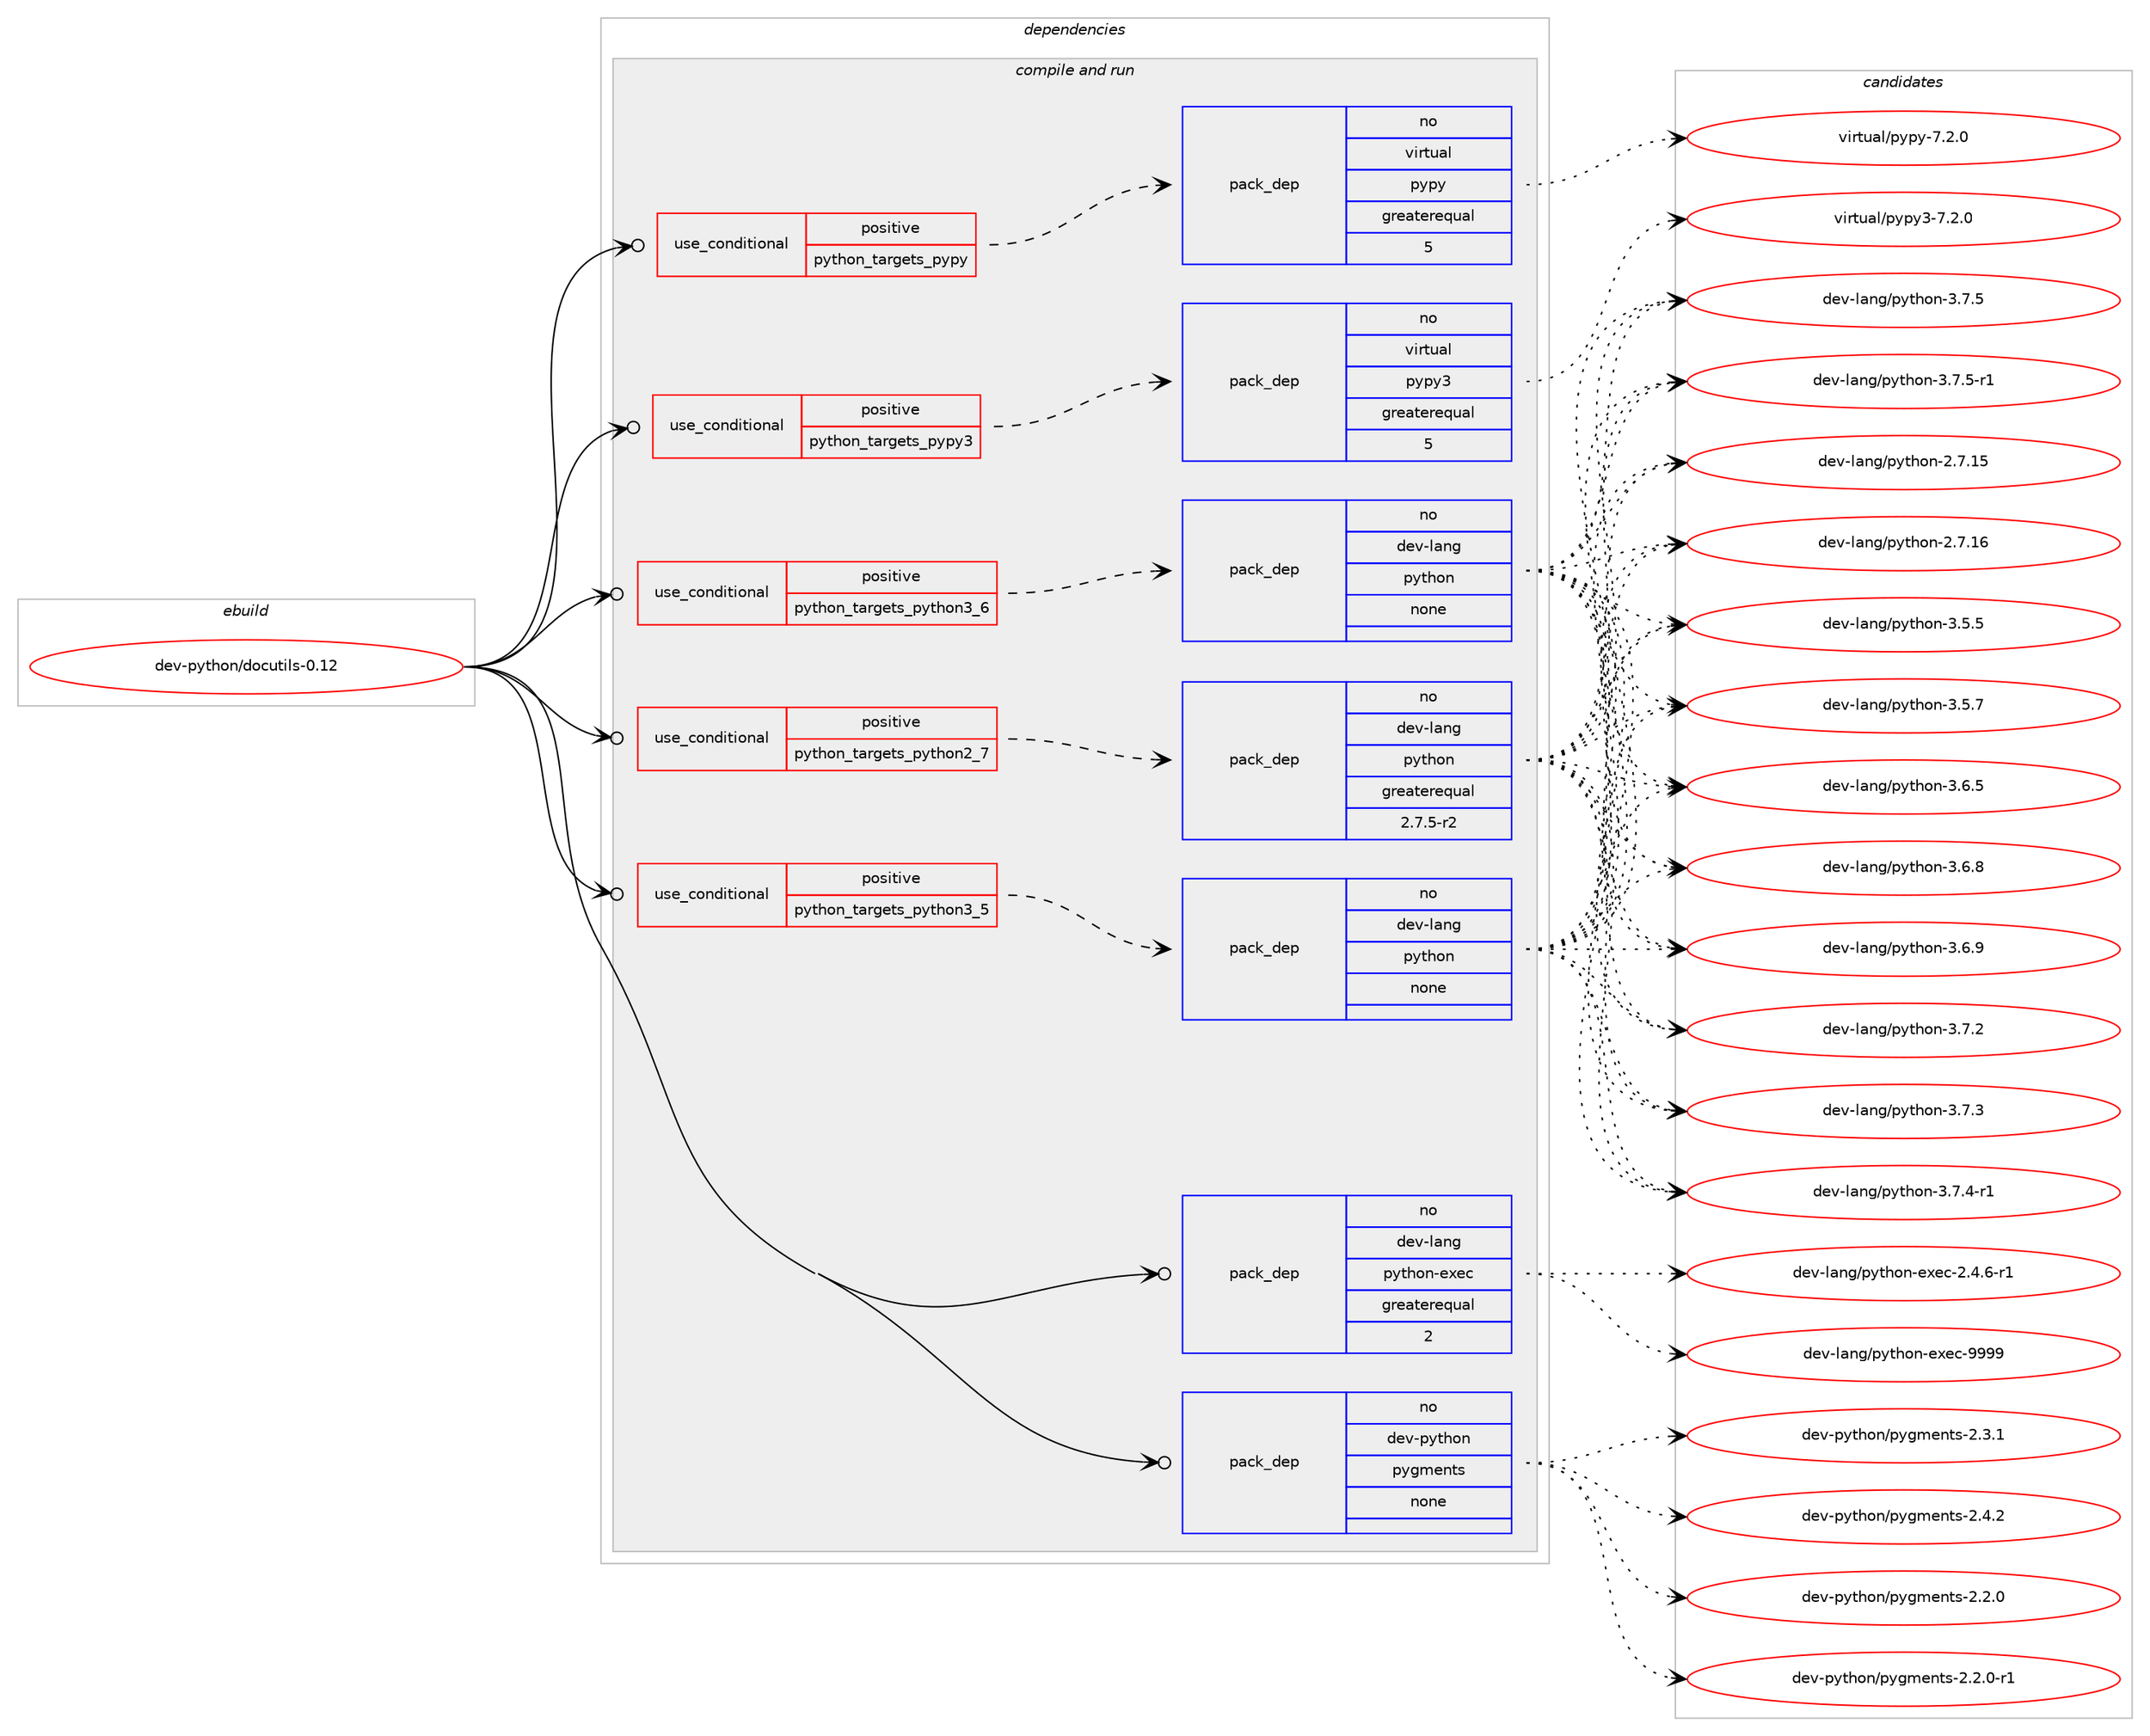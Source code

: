 digraph prolog {

# *************
# Graph options
# *************

newrank=true;
concentrate=true;
compound=true;
graph [rankdir=LR,fontname=Helvetica,fontsize=10,ranksep=1.5];#, ranksep=2.5, nodesep=0.2];
edge  [arrowhead=vee];
node  [fontname=Helvetica,fontsize=10];

# **********
# The ebuild
# **********

subgraph cluster_leftcol {
color=gray;
rank=same;
label=<<i>ebuild</i>>;
id [label="dev-python/docutils-0.12", color=red, width=4, href="../dev-python/docutils-0.12.svg"];
}

# ****************
# The dependencies
# ****************

subgraph cluster_midcol {
color=gray;
label=<<i>dependencies</i>>;
subgraph cluster_compile {
fillcolor="#eeeeee";
style=filled;
label=<<i>compile</i>>;
}
subgraph cluster_compileandrun {
fillcolor="#eeeeee";
style=filled;
label=<<i>compile and run</i>>;
subgraph cond138755 {
dependency602621 [label=<<TABLE BORDER="0" CELLBORDER="1" CELLSPACING="0" CELLPADDING="4"><TR><TD ROWSPAN="3" CELLPADDING="10">use_conditional</TD></TR><TR><TD>positive</TD></TR><TR><TD>python_targets_pypy</TD></TR></TABLE>>, shape=none, color=red];
subgraph pack452072 {
dependency602622 [label=<<TABLE BORDER="0" CELLBORDER="1" CELLSPACING="0" CELLPADDING="4" WIDTH="220"><TR><TD ROWSPAN="6" CELLPADDING="30">pack_dep</TD></TR><TR><TD WIDTH="110">no</TD></TR><TR><TD>virtual</TD></TR><TR><TD>pypy</TD></TR><TR><TD>greaterequal</TD></TR><TR><TD>5</TD></TR></TABLE>>, shape=none, color=blue];
}
dependency602621:e -> dependency602622:w [weight=20,style="dashed",arrowhead="vee"];
}
id:e -> dependency602621:w [weight=20,style="solid",arrowhead="odotvee"];
subgraph cond138756 {
dependency602623 [label=<<TABLE BORDER="0" CELLBORDER="1" CELLSPACING="0" CELLPADDING="4"><TR><TD ROWSPAN="3" CELLPADDING="10">use_conditional</TD></TR><TR><TD>positive</TD></TR><TR><TD>python_targets_pypy3</TD></TR></TABLE>>, shape=none, color=red];
subgraph pack452073 {
dependency602624 [label=<<TABLE BORDER="0" CELLBORDER="1" CELLSPACING="0" CELLPADDING="4" WIDTH="220"><TR><TD ROWSPAN="6" CELLPADDING="30">pack_dep</TD></TR><TR><TD WIDTH="110">no</TD></TR><TR><TD>virtual</TD></TR><TR><TD>pypy3</TD></TR><TR><TD>greaterequal</TD></TR><TR><TD>5</TD></TR></TABLE>>, shape=none, color=blue];
}
dependency602623:e -> dependency602624:w [weight=20,style="dashed",arrowhead="vee"];
}
id:e -> dependency602623:w [weight=20,style="solid",arrowhead="odotvee"];
subgraph cond138757 {
dependency602625 [label=<<TABLE BORDER="0" CELLBORDER="1" CELLSPACING="0" CELLPADDING="4"><TR><TD ROWSPAN="3" CELLPADDING="10">use_conditional</TD></TR><TR><TD>positive</TD></TR><TR><TD>python_targets_python2_7</TD></TR></TABLE>>, shape=none, color=red];
subgraph pack452074 {
dependency602626 [label=<<TABLE BORDER="0" CELLBORDER="1" CELLSPACING="0" CELLPADDING="4" WIDTH="220"><TR><TD ROWSPAN="6" CELLPADDING="30">pack_dep</TD></TR><TR><TD WIDTH="110">no</TD></TR><TR><TD>dev-lang</TD></TR><TR><TD>python</TD></TR><TR><TD>greaterequal</TD></TR><TR><TD>2.7.5-r2</TD></TR></TABLE>>, shape=none, color=blue];
}
dependency602625:e -> dependency602626:w [weight=20,style="dashed",arrowhead="vee"];
}
id:e -> dependency602625:w [weight=20,style="solid",arrowhead="odotvee"];
subgraph cond138758 {
dependency602627 [label=<<TABLE BORDER="0" CELLBORDER="1" CELLSPACING="0" CELLPADDING="4"><TR><TD ROWSPAN="3" CELLPADDING="10">use_conditional</TD></TR><TR><TD>positive</TD></TR><TR><TD>python_targets_python3_5</TD></TR></TABLE>>, shape=none, color=red];
subgraph pack452075 {
dependency602628 [label=<<TABLE BORDER="0" CELLBORDER="1" CELLSPACING="0" CELLPADDING="4" WIDTH="220"><TR><TD ROWSPAN="6" CELLPADDING="30">pack_dep</TD></TR><TR><TD WIDTH="110">no</TD></TR><TR><TD>dev-lang</TD></TR><TR><TD>python</TD></TR><TR><TD>none</TD></TR><TR><TD></TD></TR></TABLE>>, shape=none, color=blue];
}
dependency602627:e -> dependency602628:w [weight=20,style="dashed",arrowhead="vee"];
}
id:e -> dependency602627:w [weight=20,style="solid",arrowhead="odotvee"];
subgraph cond138759 {
dependency602629 [label=<<TABLE BORDER="0" CELLBORDER="1" CELLSPACING="0" CELLPADDING="4"><TR><TD ROWSPAN="3" CELLPADDING="10">use_conditional</TD></TR><TR><TD>positive</TD></TR><TR><TD>python_targets_python3_6</TD></TR></TABLE>>, shape=none, color=red];
subgraph pack452076 {
dependency602630 [label=<<TABLE BORDER="0" CELLBORDER="1" CELLSPACING="0" CELLPADDING="4" WIDTH="220"><TR><TD ROWSPAN="6" CELLPADDING="30">pack_dep</TD></TR><TR><TD WIDTH="110">no</TD></TR><TR><TD>dev-lang</TD></TR><TR><TD>python</TD></TR><TR><TD>none</TD></TR><TR><TD></TD></TR></TABLE>>, shape=none, color=blue];
}
dependency602629:e -> dependency602630:w [weight=20,style="dashed",arrowhead="vee"];
}
id:e -> dependency602629:w [weight=20,style="solid",arrowhead="odotvee"];
subgraph pack452077 {
dependency602631 [label=<<TABLE BORDER="0" CELLBORDER="1" CELLSPACING="0" CELLPADDING="4" WIDTH="220"><TR><TD ROWSPAN="6" CELLPADDING="30">pack_dep</TD></TR><TR><TD WIDTH="110">no</TD></TR><TR><TD>dev-lang</TD></TR><TR><TD>python-exec</TD></TR><TR><TD>greaterequal</TD></TR><TR><TD>2</TD></TR></TABLE>>, shape=none, color=blue];
}
id:e -> dependency602631:w [weight=20,style="solid",arrowhead="odotvee"];
subgraph pack452078 {
dependency602632 [label=<<TABLE BORDER="0" CELLBORDER="1" CELLSPACING="0" CELLPADDING="4" WIDTH="220"><TR><TD ROWSPAN="6" CELLPADDING="30">pack_dep</TD></TR><TR><TD WIDTH="110">no</TD></TR><TR><TD>dev-python</TD></TR><TR><TD>pygments</TD></TR><TR><TD>none</TD></TR><TR><TD></TD></TR></TABLE>>, shape=none, color=blue];
}
id:e -> dependency602632:w [weight=20,style="solid",arrowhead="odotvee"];
}
subgraph cluster_run {
fillcolor="#eeeeee";
style=filled;
label=<<i>run</i>>;
}
}

# **************
# The candidates
# **************

subgraph cluster_choices {
rank=same;
color=gray;
label=<<i>candidates</i>>;

subgraph choice452072 {
color=black;
nodesep=1;
choice1181051141161179710847112121112121455546504648 [label="virtual/pypy-7.2.0", color=red, width=4,href="../virtual/pypy-7.2.0.svg"];
dependency602622:e -> choice1181051141161179710847112121112121455546504648:w [style=dotted,weight="100"];
}
subgraph choice452073 {
color=black;
nodesep=1;
choice118105114116117971084711212111212151455546504648 [label="virtual/pypy3-7.2.0", color=red, width=4,href="../virtual/pypy3-7.2.0.svg"];
dependency602624:e -> choice118105114116117971084711212111212151455546504648:w [style=dotted,weight="100"];
}
subgraph choice452074 {
color=black;
nodesep=1;
choice10010111845108971101034711212111610411111045504655464953 [label="dev-lang/python-2.7.15", color=red, width=4,href="../dev-lang/python-2.7.15.svg"];
choice10010111845108971101034711212111610411111045504655464954 [label="dev-lang/python-2.7.16", color=red, width=4,href="../dev-lang/python-2.7.16.svg"];
choice100101118451089711010347112121116104111110455146534653 [label="dev-lang/python-3.5.5", color=red, width=4,href="../dev-lang/python-3.5.5.svg"];
choice100101118451089711010347112121116104111110455146534655 [label="dev-lang/python-3.5.7", color=red, width=4,href="../dev-lang/python-3.5.7.svg"];
choice100101118451089711010347112121116104111110455146544653 [label="dev-lang/python-3.6.5", color=red, width=4,href="../dev-lang/python-3.6.5.svg"];
choice100101118451089711010347112121116104111110455146544656 [label="dev-lang/python-3.6.8", color=red, width=4,href="../dev-lang/python-3.6.8.svg"];
choice100101118451089711010347112121116104111110455146544657 [label="dev-lang/python-3.6.9", color=red, width=4,href="../dev-lang/python-3.6.9.svg"];
choice100101118451089711010347112121116104111110455146554650 [label="dev-lang/python-3.7.2", color=red, width=4,href="../dev-lang/python-3.7.2.svg"];
choice100101118451089711010347112121116104111110455146554651 [label="dev-lang/python-3.7.3", color=red, width=4,href="../dev-lang/python-3.7.3.svg"];
choice1001011184510897110103471121211161041111104551465546524511449 [label="dev-lang/python-3.7.4-r1", color=red, width=4,href="../dev-lang/python-3.7.4-r1.svg"];
choice100101118451089711010347112121116104111110455146554653 [label="dev-lang/python-3.7.5", color=red, width=4,href="../dev-lang/python-3.7.5.svg"];
choice1001011184510897110103471121211161041111104551465546534511449 [label="dev-lang/python-3.7.5-r1", color=red, width=4,href="../dev-lang/python-3.7.5-r1.svg"];
dependency602626:e -> choice10010111845108971101034711212111610411111045504655464953:w [style=dotted,weight="100"];
dependency602626:e -> choice10010111845108971101034711212111610411111045504655464954:w [style=dotted,weight="100"];
dependency602626:e -> choice100101118451089711010347112121116104111110455146534653:w [style=dotted,weight="100"];
dependency602626:e -> choice100101118451089711010347112121116104111110455146534655:w [style=dotted,weight="100"];
dependency602626:e -> choice100101118451089711010347112121116104111110455146544653:w [style=dotted,weight="100"];
dependency602626:e -> choice100101118451089711010347112121116104111110455146544656:w [style=dotted,weight="100"];
dependency602626:e -> choice100101118451089711010347112121116104111110455146544657:w [style=dotted,weight="100"];
dependency602626:e -> choice100101118451089711010347112121116104111110455146554650:w [style=dotted,weight="100"];
dependency602626:e -> choice100101118451089711010347112121116104111110455146554651:w [style=dotted,weight="100"];
dependency602626:e -> choice1001011184510897110103471121211161041111104551465546524511449:w [style=dotted,weight="100"];
dependency602626:e -> choice100101118451089711010347112121116104111110455146554653:w [style=dotted,weight="100"];
dependency602626:e -> choice1001011184510897110103471121211161041111104551465546534511449:w [style=dotted,weight="100"];
}
subgraph choice452075 {
color=black;
nodesep=1;
choice10010111845108971101034711212111610411111045504655464953 [label="dev-lang/python-2.7.15", color=red, width=4,href="../dev-lang/python-2.7.15.svg"];
choice10010111845108971101034711212111610411111045504655464954 [label="dev-lang/python-2.7.16", color=red, width=4,href="../dev-lang/python-2.7.16.svg"];
choice100101118451089711010347112121116104111110455146534653 [label="dev-lang/python-3.5.5", color=red, width=4,href="../dev-lang/python-3.5.5.svg"];
choice100101118451089711010347112121116104111110455146534655 [label="dev-lang/python-3.5.7", color=red, width=4,href="../dev-lang/python-3.5.7.svg"];
choice100101118451089711010347112121116104111110455146544653 [label="dev-lang/python-3.6.5", color=red, width=4,href="../dev-lang/python-3.6.5.svg"];
choice100101118451089711010347112121116104111110455146544656 [label="dev-lang/python-3.6.8", color=red, width=4,href="../dev-lang/python-3.6.8.svg"];
choice100101118451089711010347112121116104111110455146544657 [label="dev-lang/python-3.6.9", color=red, width=4,href="../dev-lang/python-3.6.9.svg"];
choice100101118451089711010347112121116104111110455146554650 [label="dev-lang/python-3.7.2", color=red, width=4,href="../dev-lang/python-3.7.2.svg"];
choice100101118451089711010347112121116104111110455146554651 [label="dev-lang/python-3.7.3", color=red, width=4,href="../dev-lang/python-3.7.3.svg"];
choice1001011184510897110103471121211161041111104551465546524511449 [label="dev-lang/python-3.7.4-r1", color=red, width=4,href="../dev-lang/python-3.7.4-r1.svg"];
choice100101118451089711010347112121116104111110455146554653 [label="dev-lang/python-3.7.5", color=red, width=4,href="../dev-lang/python-3.7.5.svg"];
choice1001011184510897110103471121211161041111104551465546534511449 [label="dev-lang/python-3.7.5-r1", color=red, width=4,href="../dev-lang/python-3.7.5-r1.svg"];
dependency602628:e -> choice10010111845108971101034711212111610411111045504655464953:w [style=dotted,weight="100"];
dependency602628:e -> choice10010111845108971101034711212111610411111045504655464954:w [style=dotted,weight="100"];
dependency602628:e -> choice100101118451089711010347112121116104111110455146534653:w [style=dotted,weight="100"];
dependency602628:e -> choice100101118451089711010347112121116104111110455146534655:w [style=dotted,weight="100"];
dependency602628:e -> choice100101118451089711010347112121116104111110455146544653:w [style=dotted,weight="100"];
dependency602628:e -> choice100101118451089711010347112121116104111110455146544656:w [style=dotted,weight="100"];
dependency602628:e -> choice100101118451089711010347112121116104111110455146544657:w [style=dotted,weight="100"];
dependency602628:e -> choice100101118451089711010347112121116104111110455146554650:w [style=dotted,weight="100"];
dependency602628:e -> choice100101118451089711010347112121116104111110455146554651:w [style=dotted,weight="100"];
dependency602628:e -> choice1001011184510897110103471121211161041111104551465546524511449:w [style=dotted,weight="100"];
dependency602628:e -> choice100101118451089711010347112121116104111110455146554653:w [style=dotted,weight="100"];
dependency602628:e -> choice1001011184510897110103471121211161041111104551465546534511449:w [style=dotted,weight="100"];
}
subgraph choice452076 {
color=black;
nodesep=1;
choice10010111845108971101034711212111610411111045504655464953 [label="dev-lang/python-2.7.15", color=red, width=4,href="../dev-lang/python-2.7.15.svg"];
choice10010111845108971101034711212111610411111045504655464954 [label="dev-lang/python-2.7.16", color=red, width=4,href="../dev-lang/python-2.7.16.svg"];
choice100101118451089711010347112121116104111110455146534653 [label="dev-lang/python-3.5.5", color=red, width=4,href="../dev-lang/python-3.5.5.svg"];
choice100101118451089711010347112121116104111110455146534655 [label="dev-lang/python-3.5.7", color=red, width=4,href="../dev-lang/python-3.5.7.svg"];
choice100101118451089711010347112121116104111110455146544653 [label="dev-lang/python-3.6.5", color=red, width=4,href="../dev-lang/python-3.6.5.svg"];
choice100101118451089711010347112121116104111110455146544656 [label="dev-lang/python-3.6.8", color=red, width=4,href="../dev-lang/python-3.6.8.svg"];
choice100101118451089711010347112121116104111110455146544657 [label="dev-lang/python-3.6.9", color=red, width=4,href="../dev-lang/python-3.6.9.svg"];
choice100101118451089711010347112121116104111110455146554650 [label="dev-lang/python-3.7.2", color=red, width=4,href="../dev-lang/python-3.7.2.svg"];
choice100101118451089711010347112121116104111110455146554651 [label="dev-lang/python-3.7.3", color=red, width=4,href="../dev-lang/python-3.7.3.svg"];
choice1001011184510897110103471121211161041111104551465546524511449 [label="dev-lang/python-3.7.4-r1", color=red, width=4,href="../dev-lang/python-3.7.4-r1.svg"];
choice100101118451089711010347112121116104111110455146554653 [label="dev-lang/python-3.7.5", color=red, width=4,href="../dev-lang/python-3.7.5.svg"];
choice1001011184510897110103471121211161041111104551465546534511449 [label="dev-lang/python-3.7.5-r1", color=red, width=4,href="../dev-lang/python-3.7.5-r1.svg"];
dependency602630:e -> choice10010111845108971101034711212111610411111045504655464953:w [style=dotted,weight="100"];
dependency602630:e -> choice10010111845108971101034711212111610411111045504655464954:w [style=dotted,weight="100"];
dependency602630:e -> choice100101118451089711010347112121116104111110455146534653:w [style=dotted,weight="100"];
dependency602630:e -> choice100101118451089711010347112121116104111110455146534655:w [style=dotted,weight="100"];
dependency602630:e -> choice100101118451089711010347112121116104111110455146544653:w [style=dotted,weight="100"];
dependency602630:e -> choice100101118451089711010347112121116104111110455146544656:w [style=dotted,weight="100"];
dependency602630:e -> choice100101118451089711010347112121116104111110455146544657:w [style=dotted,weight="100"];
dependency602630:e -> choice100101118451089711010347112121116104111110455146554650:w [style=dotted,weight="100"];
dependency602630:e -> choice100101118451089711010347112121116104111110455146554651:w [style=dotted,weight="100"];
dependency602630:e -> choice1001011184510897110103471121211161041111104551465546524511449:w [style=dotted,weight="100"];
dependency602630:e -> choice100101118451089711010347112121116104111110455146554653:w [style=dotted,weight="100"];
dependency602630:e -> choice1001011184510897110103471121211161041111104551465546534511449:w [style=dotted,weight="100"];
}
subgraph choice452077 {
color=black;
nodesep=1;
choice10010111845108971101034711212111610411111045101120101994550465246544511449 [label="dev-lang/python-exec-2.4.6-r1", color=red, width=4,href="../dev-lang/python-exec-2.4.6-r1.svg"];
choice10010111845108971101034711212111610411111045101120101994557575757 [label="dev-lang/python-exec-9999", color=red, width=4,href="../dev-lang/python-exec-9999.svg"];
dependency602631:e -> choice10010111845108971101034711212111610411111045101120101994550465246544511449:w [style=dotted,weight="100"];
dependency602631:e -> choice10010111845108971101034711212111610411111045101120101994557575757:w [style=dotted,weight="100"];
}
subgraph choice452078 {
color=black;
nodesep=1;
choice1001011184511212111610411111047112121103109101110116115455046504648 [label="dev-python/pygments-2.2.0", color=red, width=4,href="../dev-python/pygments-2.2.0.svg"];
choice10010111845112121116104111110471121211031091011101161154550465046484511449 [label="dev-python/pygments-2.2.0-r1", color=red, width=4,href="../dev-python/pygments-2.2.0-r1.svg"];
choice1001011184511212111610411111047112121103109101110116115455046514649 [label="dev-python/pygments-2.3.1", color=red, width=4,href="../dev-python/pygments-2.3.1.svg"];
choice1001011184511212111610411111047112121103109101110116115455046524650 [label="dev-python/pygments-2.4.2", color=red, width=4,href="../dev-python/pygments-2.4.2.svg"];
dependency602632:e -> choice1001011184511212111610411111047112121103109101110116115455046504648:w [style=dotted,weight="100"];
dependency602632:e -> choice10010111845112121116104111110471121211031091011101161154550465046484511449:w [style=dotted,weight="100"];
dependency602632:e -> choice1001011184511212111610411111047112121103109101110116115455046514649:w [style=dotted,weight="100"];
dependency602632:e -> choice1001011184511212111610411111047112121103109101110116115455046524650:w [style=dotted,weight="100"];
}
}

}
